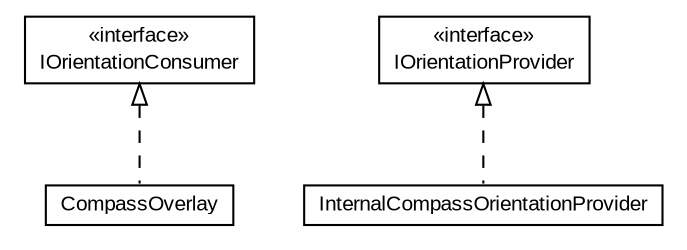 #!/usr/local/bin/dot
#
# Class diagram 
# Generated by UMLGraph version R5_6-24-gf6e263 (http://www.umlgraph.org/)
#

digraph G {
	edge [fontname="arial",fontsize=10,labelfontname="arial",labelfontsize=10];
	node [fontname="arial",fontsize=10,shape=plaintext];
	nodesep=0.25;
	ranksep=0.5;
	// org.osmdroid.views.overlay.compass.CompassOverlay
	c3391 [label=<<table title="org.osmdroid.views.overlay.compass.CompassOverlay" border="0" cellborder="1" cellspacing="0" cellpadding="2" port="p" href="./CompassOverlay.html">
		<tr><td><table border="0" cellspacing="0" cellpadding="1">
<tr><td align="center" balign="center"> CompassOverlay </td></tr>
		</table></td></tr>
		</table>>, URL="./CompassOverlay.html", fontname="arial", fontcolor="black", fontsize=10.0];
	// org.osmdroid.views.overlay.compass.InternalCompassOrientationProvider
	c3392 [label=<<table title="org.osmdroid.views.overlay.compass.InternalCompassOrientationProvider" border="0" cellborder="1" cellspacing="0" cellpadding="2" port="p" href="./InternalCompassOrientationProvider.html">
		<tr><td><table border="0" cellspacing="0" cellpadding="1">
<tr><td align="center" balign="center"> InternalCompassOrientationProvider </td></tr>
		</table></td></tr>
		</table>>, URL="./InternalCompassOrientationProvider.html", fontname="arial", fontcolor="black", fontsize=10.0];
	// org.osmdroid.views.overlay.compass.IOrientationConsumer
	c3393 [label=<<table title="org.osmdroid.views.overlay.compass.IOrientationConsumer" border="0" cellborder="1" cellspacing="0" cellpadding="2" port="p" href="./IOrientationConsumer.html">
		<tr><td><table border="0" cellspacing="0" cellpadding="1">
<tr><td align="center" balign="center"> &#171;interface&#187; </td></tr>
<tr><td align="center" balign="center"> IOrientationConsumer </td></tr>
		</table></td></tr>
		</table>>, URL="./IOrientationConsumer.html", fontname="arial", fontcolor="black", fontsize=10.0];
	// org.osmdroid.views.overlay.compass.IOrientationProvider
	c3394 [label=<<table title="org.osmdroid.views.overlay.compass.IOrientationProvider" border="0" cellborder="1" cellspacing="0" cellpadding="2" port="p" href="./IOrientationProvider.html">
		<tr><td><table border="0" cellspacing="0" cellpadding="1">
<tr><td align="center" balign="center"> &#171;interface&#187; </td></tr>
<tr><td align="center" balign="center"> IOrientationProvider </td></tr>
		</table></td></tr>
		</table>>, URL="./IOrientationProvider.html", fontname="arial", fontcolor="black", fontsize=10.0];
	//org.osmdroid.views.overlay.compass.CompassOverlay implements org.osmdroid.views.overlay.compass.IOrientationConsumer
	c3393:p -> c3391:p [dir=back,arrowtail=empty,style=dashed];
	//org.osmdroid.views.overlay.compass.InternalCompassOrientationProvider implements org.osmdroid.views.overlay.compass.IOrientationProvider
	c3394:p -> c3392:p [dir=back,arrowtail=empty,style=dashed];
}

